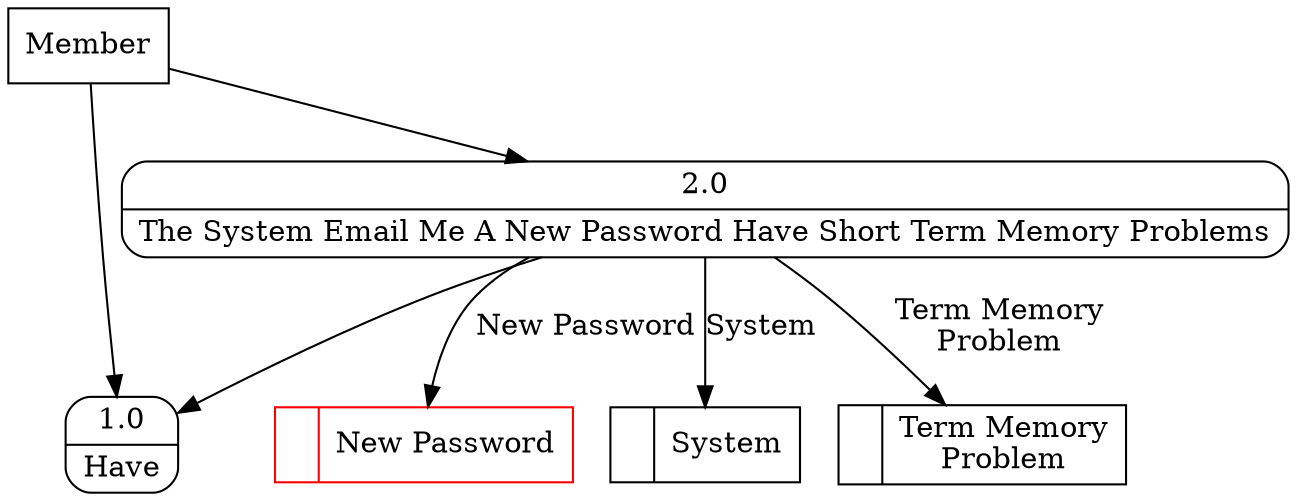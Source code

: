 digraph dfd2{ 
node[shape=record]
200 [label="<f0>  |<f1> New Password " color=red];
201 [label="<f0>  |<f1> System " ];
202 [label="<f0>  |<f1> Term Memory\nProblem " ];
203 [label="Member" shape=box];
204 [label="{<f0> 1.0|<f1> Have }" shape=Mrecord];
205 [label="{<f0> 2.0|<f1> The System Email Me A New Password Have Short Term Memory Problems }" shape=Mrecord];
203 -> 204
203 -> 205
205 -> 204
205 -> 201 [label="System"]
205 -> 200 [label="New Password"]
205 -> 202 [label="Term Memory\nProblem"]
}